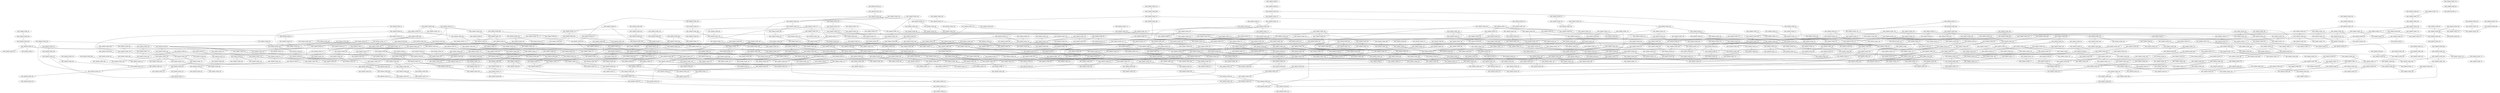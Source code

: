 graph BARABASI_GRAPH_KRUSKAL_DIRECT_LARGE{
GEO_GRAPH_NODE_149 -- GEO_GRAPH_NODE_143 [weight=1];
GEO_GRAPH_NODE_150 -- GEO_GRAPH_NODE_298 [weight=1];
GEO_GRAPH_NODE_232 -- GEO_GRAPH_NODE_556 [weight=1];
GEO_GRAPH_NODE_330 -- GEO_GRAPH_NODE_871 [weight=1];
GEO_GRAPH_NODE_348 -- GEO_GRAPH_NODE_738 [weight=1];
GEO_GRAPH_NODE_364 -- GEO_GRAPH_NODE_43 [weight=1];
GEO_GRAPH_NODE_450 -- GEO_GRAPH_NODE_387 [weight=1];
GEO_GRAPH_NODE_522 -- GEO_GRAPH_NODE_837 [weight=1];
GEO_GRAPH_NODE_580 -- GEO_GRAPH_NODE_222 [weight=1];
GEO_GRAPH_NODE_597 -- GEO_GRAPH_NODE_261 [weight=1];
GEO_GRAPH_NODE_797 -- GEO_GRAPH_NODE_838 [weight=1];
GEO_GRAPH_NODE_838 -- GEO_GRAPH_NODE_110 [weight=1];
GEO_GRAPH_NODE_847 -- GEO_GRAPH_NODE_313 [weight=1];
GEO_GRAPH_NODE_48 -- GEO_GRAPH_NODE_407 [weight=2];
GEO_GRAPH_NODE_130 -- GEO_GRAPH_NODE_493 [weight=2];
GEO_GRAPH_NODE_336 -- GEO_GRAPH_NODE_409 [weight=2];
GEO_GRAPH_NODE_352 -- GEO_GRAPH_NODE_15 [weight=2];
GEO_GRAPH_NODE_412 -- GEO_GRAPH_NODE_505 [weight=2];
GEO_GRAPH_NODE_540 -- GEO_GRAPH_NODE_381 [weight=2];
GEO_GRAPH_NODE_827 -- GEO_GRAPH_NODE_689 [weight=2];
GEO_GRAPH_NODE_838 -- GEO_GRAPH_NODE_68 [weight=2];
GEO_GRAPH_NODE_11 -- GEO_GRAPH_NODE_76 [weight=3];
GEO_GRAPH_NODE_162 -- GEO_GRAPH_NODE_834 [weight=3];
GEO_GRAPH_NODE_269 -- GEO_GRAPH_NODE_122 [weight=3];
GEO_GRAPH_NODE_301 -- GEO_GRAPH_NODE_550 [weight=3];
GEO_GRAPH_NODE_444 -- GEO_GRAPH_NODE_354 [weight=3];
GEO_GRAPH_NODE_845 -- GEO_GRAPH_NODE_181 [weight=3];
GEO_GRAPH_NODE_865 -- GEO_GRAPH_NODE_282 [weight=3];
GEO_GRAPH_NODE_872 -- GEO_GRAPH_NODE_543 [weight=3];
GEO_GRAPH_NODE_10 -- GEO_GRAPH_NODE_26 [weight=4];
GEO_GRAPH_NODE_71 -- GEO_GRAPH_NODE_385 [weight=4];
GEO_GRAPH_NODE_100 -- GEO_GRAPH_NODE_197 [weight=4];
GEO_GRAPH_NODE_113 -- GEO_GRAPH_NODE_833 [weight=4];
GEO_GRAPH_NODE_162 -- GEO_GRAPH_NODE_517 [weight=4];
GEO_GRAPH_NODE_164 -- GEO_GRAPH_NODE_142 [weight=4];
GEO_GRAPH_NODE_306 -- GEO_GRAPH_NODE_808 [weight=4];
GEO_GRAPH_NODE_413 -- GEO_GRAPH_NODE_512 [weight=4];
GEO_GRAPH_NODE_603 -- GEO_GRAPH_NODE_82 [weight=4];
GEO_GRAPH_NODE_649 -- GEO_GRAPH_NODE_610 [weight=4];
GEO_GRAPH_NODE_757 -- GEO_GRAPH_NODE_727 [weight=4];
GEO_GRAPH_NODE_157 -- GEO_GRAPH_NODE_850 [weight=5];
GEO_GRAPH_NODE_419 -- GEO_GRAPH_NODE_710 [weight=5];
GEO_GRAPH_NODE_430 -- GEO_GRAPH_NODE_34 [weight=5];
GEO_GRAPH_NODE_470 -- GEO_GRAPH_NODE_295 [weight=5];
GEO_GRAPH_NODE_612 -- GEO_GRAPH_NODE_418 [weight=5];
GEO_GRAPH_NODE_727 -- GEO_GRAPH_NODE_408 [weight=5];
GEO_GRAPH_NODE_381 -- GEO_GRAPH_NODE_150 [weight=6];
GEO_GRAPH_NODE_421 -- GEO_GRAPH_NODE_530 [weight=6];
GEO_GRAPH_NODE_524 -- GEO_GRAPH_NODE_779 [weight=6];
GEO_GRAPH_NODE_709 -- GEO_GRAPH_NODE_353 [weight=6];
GEO_GRAPH_NODE_767 -- GEO_GRAPH_NODE_786 [weight=6];
GEO_GRAPH_NODE_846 -- GEO_GRAPH_NODE_768 [weight=6];
GEO_GRAPH_NODE_11 -- GEO_GRAPH_NODE_444 [weight=7];
GEO_GRAPH_NODE_163 -- GEO_GRAPH_NODE_399 [weight=7];
GEO_GRAPH_NODE_200 -- GEO_GRAPH_NODE_224 [weight=7];
GEO_GRAPH_NODE_257 -- GEO_GRAPH_NODE_378 [weight=7];
GEO_GRAPH_NODE_315 -- GEO_GRAPH_NODE_83 [weight=7];
GEO_GRAPH_NODE_337 -- GEO_GRAPH_NODE_591 [weight=7];
GEO_GRAPH_NODE_359 -- GEO_GRAPH_NODE_516 [weight=7];
GEO_GRAPH_NODE_502 -- GEO_GRAPH_NODE_627 [weight=7];
GEO_GRAPH_NODE_571 -- GEO_GRAPH_NODE_475 [weight=7];
GEO_GRAPH_NODE_625 -- GEO_GRAPH_NODE_474 [weight=7];
GEO_GRAPH_NODE_691 -- GEO_GRAPH_NODE_175 [weight=7];
GEO_GRAPH_NODE_693 -- GEO_GRAPH_NODE_284 [weight=7];
GEO_GRAPH_NODE_824 -- GEO_GRAPH_NODE_343 [weight=7];
GEO_GRAPH_NODE_369 -- GEO_GRAPH_NODE_58 [weight=8];
GEO_GRAPH_NODE_541 -- GEO_GRAPH_NODE_302 [weight=8];
GEO_GRAPH_NODE_593 -- GEO_GRAPH_NODE_341 [weight=8];
GEO_GRAPH_NODE_426 -- GEO_GRAPH_NODE_780 [weight=9];
GEO_GRAPH_NODE_240 -- GEO_GRAPH_NODE_93 [weight=10];
GEO_GRAPH_NODE_492 -- GEO_GRAPH_NODE_714 [weight=10];
GEO_GRAPH_NODE_90 -- GEO_GRAPH_NODE_148 [weight=11];
GEO_GRAPH_NODE_127 -- GEO_GRAPH_NODE_167 [weight=11];
GEO_GRAPH_NODE_323 -- GEO_GRAPH_NODE_550 [weight=11];
GEO_GRAPH_NODE_464 -- GEO_GRAPH_NODE_236 [weight=11];
GEO_GRAPH_NODE_548 -- GEO_GRAPH_NODE_833 [weight=11];
GEO_GRAPH_NODE_629 -- GEO_GRAPH_NODE_874 [weight=11];
GEO_GRAPH_NODE_647 -- GEO_GRAPH_NODE_506 [weight=11];
GEO_GRAPH_NODE_49 -- GEO_GRAPH_NODE_447 [weight=12];
GEO_GRAPH_NODE_443 -- GEO_GRAPH_NODE_276 [weight=12];
GEO_GRAPH_NODE_691 -- GEO_GRAPH_NODE_256 [weight=12];
GEO_GRAPH_NODE_707 -- GEO_GRAPH_NODE_606 [weight=12];
GEO_GRAPH_NODE_92 -- GEO_GRAPH_NODE_138 [weight=13];
GEO_GRAPH_NODE_166 -- GEO_GRAPH_NODE_451 [weight=13];
GEO_GRAPH_NODE_196 -- GEO_GRAPH_NODE_796 [weight=13];
GEO_GRAPH_NODE_206 -- GEO_GRAPH_NODE_472 [weight=13];
GEO_GRAPH_NODE_217 -- GEO_GRAPH_NODE_378 [weight=13];
GEO_GRAPH_NODE_429 -- GEO_GRAPH_NODE_774 [weight=13];
GEO_GRAPH_NODE_522 -- GEO_GRAPH_NODE_218 [weight=13];
GEO_GRAPH_NODE_575 -- GEO_GRAPH_NODE_627 [weight=13];
GEO_GRAPH_NODE_675 -- GEO_GRAPH_NODE_825 [weight=13];
GEO_GRAPH_NODE_801 -- GEO_GRAPH_NODE_623 [weight=13];
GEO_GRAPH_NODE_178 -- GEO_GRAPH_NODE_678 [weight=14];
GEO_GRAPH_NODE_682 -- GEO_GRAPH_NODE_807 [weight=15];
GEO_GRAPH_NODE_328 -- GEO_GRAPH_NODE_497 [weight=16];
GEO_GRAPH_NODE_31 -- GEO_GRAPH_NODE_134 [weight=18];
GEO_GRAPH_NODE_376 -- GEO_GRAPH_NODE_552 [weight=18];
GEO_GRAPH_NODE_685 -- GEO_GRAPH_NODE_135 [weight=18];
GEO_GRAPH_NODE_8 -- GEO_GRAPH_NODE_212 [weight=1];
GEO_GRAPH_NODE_19 -- GEO_GRAPH_NODE_844 [weight=1];
GEO_GRAPH_NODE_22 -- GEO_GRAPH_NODE_438 [weight=1];
GEO_GRAPH_NODE_23 -- GEO_GRAPH_NODE_49 [weight=1];
GEO_GRAPH_NODE_25 -- GEO_GRAPH_NODE_446 [weight=1];
GEO_GRAPH_NODE_31 -- GEO_GRAPH_NODE_318 [weight=1];
GEO_GRAPH_NODE_31 -- GEO_GRAPH_NODE_671 [weight=1];
GEO_GRAPH_NODE_36 -- GEO_GRAPH_NODE_742 [weight=1];
GEO_GRAPH_NODE_40 -- GEO_GRAPH_NODE_431 [weight=1];
GEO_GRAPH_NODE_41 -- GEO_GRAPH_NODE_564 [weight=1];
GEO_GRAPH_NODE_48 -- GEO_GRAPH_NODE_102 [weight=1];
GEO_GRAPH_NODE_50 -- GEO_GRAPH_NODE_520 [weight=1];
GEO_GRAPH_NODE_53 -- GEO_GRAPH_NODE_356 [weight=1];
GEO_GRAPH_NODE_53 -- GEO_GRAPH_NODE_716 [weight=1];
GEO_GRAPH_NODE_65 -- GEO_GRAPH_NODE_552 [weight=1];
GEO_GRAPH_NODE_71 -- GEO_GRAPH_NODE_799 [weight=1];
GEO_GRAPH_NODE_82 -- GEO_GRAPH_NODE_567 [weight=1];
GEO_GRAPH_NODE_90 -- GEO_GRAPH_NODE_709 [weight=1];
GEO_GRAPH_NODE_92 -- GEO_GRAPH_NODE_185 [weight=1];
GEO_GRAPH_NODE_93 -- GEO_GRAPH_NODE_514 [weight=1];
GEO_GRAPH_NODE_94 -- GEO_GRAPH_NODE_249 [weight=1];
GEO_GRAPH_NODE_96 -- GEO_GRAPH_NODE_382 [weight=1];
GEO_GRAPH_NODE_97 -- GEO_GRAPH_NODE_50 [weight=1];
GEO_GRAPH_NODE_103 -- GEO_GRAPH_NODE_8 [weight=1];
GEO_GRAPH_NODE_103 -- GEO_GRAPH_NODE_267 [weight=1];
GEO_GRAPH_NODE_103 -- GEO_GRAPH_NODE_798 [weight=1];
GEO_GRAPH_NODE_104 -- GEO_GRAPH_NODE_659 [weight=1];
GEO_GRAPH_NODE_105 -- GEO_GRAPH_NODE_605 [weight=1];
GEO_GRAPH_NODE_108 -- GEO_GRAPH_NODE_241 [weight=1];
GEO_GRAPH_NODE_111 -- GEO_GRAPH_NODE_124 [weight=1];
GEO_GRAPH_NODE_112 -- GEO_GRAPH_NODE_421 [weight=1];
GEO_GRAPH_NODE_113 -- GEO_GRAPH_NODE_302 [weight=1];
GEO_GRAPH_NODE_118 -- GEO_GRAPH_NODE_295 [weight=1];
GEO_GRAPH_NODE_120 -- GEO_GRAPH_NODE_162 [weight=1];
GEO_GRAPH_NODE_121 -- GEO_GRAPH_NODE_151 [weight=1];
GEO_GRAPH_NODE_124 -- GEO_GRAPH_NODE_419 [weight=1];
GEO_GRAPH_NODE_125 -- GEO_GRAPH_NODE_514 [weight=1];
GEO_GRAPH_NODE_150 -- GEO_GRAPH_NODE_205 [weight=1];
GEO_GRAPH_NODE_151 -- GEO_GRAPH_NODE_839 [weight=1];
GEO_GRAPH_NODE_166 -- GEO_GRAPH_NODE_656 [weight=1];
GEO_GRAPH_NODE_170 -- GEO_GRAPH_NODE_57 [weight=1];
GEO_GRAPH_NODE_174 -- GEO_GRAPH_NODE_533 [weight=1];
GEO_GRAPH_NODE_175 -- GEO_GRAPH_NODE_22 [weight=1];
GEO_GRAPH_NODE_175 -- GEO_GRAPH_NODE_109 [weight=1];
GEO_GRAPH_NODE_177 -- GEO_GRAPH_NODE_74 [weight=1];
GEO_GRAPH_NODE_178 -- GEO_GRAPH_NODE_379 [weight=1];
GEO_GRAPH_NODE_181 -- GEO_GRAPH_NODE_5 [weight=1];
GEO_GRAPH_NODE_183 -- GEO_GRAPH_NODE_32 [weight=1];
GEO_GRAPH_NODE_183 -- GEO_GRAPH_NODE_607 [weight=1];
GEO_GRAPH_NODE_188 -- GEO_GRAPH_NODE_767 [weight=1];
GEO_GRAPH_NODE_190 -- GEO_GRAPH_NODE_326 [weight=1];
GEO_GRAPH_NODE_191 -- GEO_GRAPH_NODE_648 [weight=1];
GEO_GRAPH_NODE_192 -- GEO_GRAPH_NODE_311 [weight=1];
GEO_GRAPH_NODE_197 -- GEO_GRAPH_NODE_372 [weight=1];
GEO_GRAPH_NODE_197 -- GEO_GRAPH_NODE_683 [weight=1];
GEO_GRAPH_NODE_198 -- GEO_GRAPH_NODE_483 [weight=1];
GEO_GRAPH_NODE_210 -- GEO_GRAPH_NODE_250 [weight=1];
GEO_GRAPH_NODE_211 -- GEO_GRAPH_NODE_495 [weight=1];
GEO_GRAPH_NODE_215 -- GEO_GRAPH_NODE_251 [weight=1];
GEO_GRAPH_NODE_224 -- GEO_GRAPH_NODE_210 [weight=1];
GEO_GRAPH_NODE_229 -- GEO_GRAPH_NODE_441 [weight=1];
GEO_GRAPH_NODE_231 -- GEO_GRAPH_NODE_452 [weight=1];
GEO_GRAPH_NODE_232 -- GEO_GRAPH_NODE_68 [weight=1];
GEO_GRAPH_NODE_235 -- GEO_GRAPH_NODE_841 [weight=1];
GEO_GRAPH_NODE_243 -- GEO_GRAPH_NODE_19 [weight=1];
GEO_GRAPH_NODE_247 -- GEO_GRAPH_NODE_642 [weight=1];
GEO_GRAPH_NODE_259 -- GEO_GRAPH_NODE_440 [weight=1];
GEO_GRAPH_NODE_260 -- GEO_GRAPH_NODE_583 [weight=1];
GEO_GRAPH_NODE_262 -- GEO_GRAPH_NODE_123 [weight=1];
GEO_GRAPH_NODE_262 -- GEO_GRAPH_NODE_478 [weight=1];
GEO_GRAPH_NODE_263 -- GEO_GRAPH_NODE_16 [weight=1];
GEO_GRAPH_NODE_264 -- GEO_GRAPH_NODE_136 [weight=1];
GEO_GRAPH_NODE_265 -- GEO_GRAPH_NODE_161 [weight=1];
GEO_GRAPH_NODE_266 -- GEO_GRAPH_NODE_146 [weight=1];
GEO_GRAPH_NODE_266 -- GEO_GRAPH_NODE_286 [weight=1];
GEO_GRAPH_NODE_267 -- GEO_GRAPH_NODE_147 [weight=1];
GEO_GRAPH_NODE_270 -- GEO_GRAPH_NODE_672 [weight=1];
GEO_GRAPH_NODE_271 -- GEO_GRAPH_NODE_148 [weight=1];
GEO_GRAPH_NODE_275 -- GEO_GRAPH_NODE_103 [weight=1];
GEO_GRAPH_NODE_275 -- GEO_GRAPH_NODE_388 [weight=1];
GEO_GRAPH_NODE_279 -- GEO_GRAPH_NODE_425 [weight=1];
GEO_GRAPH_NODE_279 -- GEO_GRAPH_NODE_761 [weight=1];
GEO_GRAPH_NODE_280 -- GEO_GRAPH_NODE_196 [weight=1];
GEO_GRAPH_NODE_293 -- GEO_GRAPH_NODE_184 [weight=1];
GEO_GRAPH_NODE_306 -- GEO_GRAPH_NODE_647 [weight=1];
GEO_GRAPH_NODE_310 -- GEO_GRAPH_NODE_300 [weight=1];
GEO_GRAPH_NODE_312 -- GEO_GRAPH_NODE_291 [weight=1];
GEO_GRAPH_NODE_313 -- GEO_GRAPH_NODE_445 [weight=1];
GEO_GRAPH_NODE_320 -- GEO_GRAPH_NODE_441 [weight=1];
GEO_GRAPH_NODE_322 -- GEO_GRAPH_NODE_217 [weight=1];
GEO_GRAPH_NODE_327 -- GEO_GRAPH_NODE_307 [weight=1];
GEO_GRAPH_NODE_335 -- GEO_GRAPH_NODE_362 [weight=1];
GEO_GRAPH_NODE_342 -- GEO_GRAPH_NODE_99 [weight=1];
GEO_GRAPH_NODE_342 -- GEO_GRAPH_NODE_501 [weight=1];
GEO_GRAPH_NODE_342 -- GEO_GRAPH_NODE_850 [weight=1];
GEO_GRAPH_NODE_343 -- GEO_GRAPH_NODE_775 [weight=1];
GEO_GRAPH_NODE_347 -- GEO_GRAPH_NODE_167 [weight=1];
GEO_GRAPH_NODE_350 -- GEO_GRAPH_NODE_583 [weight=1];
GEO_GRAPH_NODE_353 -- GEO_GRAPH_NODE_731 [weight=1];
GEO_GRAPH_NODE_354 -- GEO_GRAPH_NODE_543 [weight=1];
GEO_GRAPH_NODE_356 -- GEO_GRAPH_NODE_183 [weight=1];
GEO_GRAPH_NODE_356 -- GEO_GRAPH_NODE_631 [weight=1];
GEO_GRAPH_NODE_357 -- GEO_GRAPH_NODE_64 [weight=1];
GEO_GRAPH_NODE_357 -- GEO_GRAPH_NODE_179 [weight=1];
GEO_GRAPH_NODE_368 -- GEO_GRAPH_NODE_631 [weight=1];
GEO_GRAPH_NODE_369 -- GEO_GRAPH_NODE_42 [weight=1];
GEO_GRAPH_NODE_369 -- GEO_GRAPH_NODE_268 [weight=1];
GEO_GRAPH_NODE_370 -- GEO_GRAPH_NODE_82 [weight=1];
GEO_GRAPH_NODE_375 -- GEO_GRAPH_NODE_58 [weight=1];
GEO_GRAPH_NODE_375 -- GEO_GRAPH_NODE_713 [weight=1];
GEO_GRAPH_NODE_376 -- GEO_GRAPH_NODE_603 [weight=1];
GEO_GRAPH_NODE_384 -- GEO_GRAPH_NODE_456 [weight=1];
GEO_GRAPH_NODE_389 -- GEO_GRAPH_NODE_618 [weight=1];
GEO_GRAPH_NODE_400 -- GEO_GRAPH_NODE_610 [weight=1];
GEO_GRAPH_NODE_401 -- GEO_GRAPH_NODE_92 [weight=1];
GEO_GRAPH_NODE_402 -- GEO_GRAPH_NODE_422 [weight=1];
GEO_GRAPH_NODE_407 -- GEO_GRAPH_NODE_379 [weight=1];
GEO_GRAPH_NODE_407 -- GEO_GRAPH_NODE_673 [weight=1];
GEO_GRAPH_NODE_412 -- GEO_GRAPH_NODE_822 [weight=1];
GEO_GRAPH_NODE_414 -- GEO_GRAPH_NODE_515 [weight=1];
GEO_GRAPH_NODE_425 -- GEO_GRAPH_NODE_286 [weight=1];
GEO_GRAPH_NODE_427 -- GEO_GRAPH_NODE_672 [weight=1];
GEO_GRAPH_NODE_430 -- GEO_GRAPH_NODE_525 [weight=1];
GEO_GRAPH_NODE_432 -- GEO_GRAPH_NODE_301 [weight=1];
GEO_GRAPH_NODE_433 -- GEO_GRAPH_NODE_492 [weight=1];
GEO_GRAPH_NODE_439 -- GEO_GRAPH_NODE_54 [weight=1];
GEO_GRAPH_NODE_442 -- GEO_GRAPH_NODE_730 [weight=1];
GEO_GRAPH_NODE_443 -- GEO_GRAPH_NODE_675 [weight=1];
GEO_GRAPH_NODE_444 -- GEO_GRAPH_NODE_388 [weight=1];
GEO_GRAPH_NODE_446 -- GEO_GRAPH_NODE_398 [weight=1];
GEO_GRAPH_NODE_447 -- GEO_GRAPH_NODE_96 [weight=1];
GEO_GRAPH_NODE_451 -- GEO_GRAPH_NODE_853 [weight=1];
GEO_GRAPH_NODE_453 -- GEO_GRAPH_NODE_438 [weight=1];
GEO_GRAPH_NODE_454 -- GEO_GRAPH_NODE_488 [weight=1];
GEO_GRAPH_NODE_456 -- GEO_GRAPH_NODE_302 [weight=1];
GEO_GRAPH_NODE_460 -- GEO_GRAPH_NODE_612 [weight=1];
GEO_GRAPH_NODE_461 -- GEO_GRAPH_NODE_274 [weight=1];
GEO_GRAPH_NODE_465 -- GEO_GRAPH_NODE_172 [weight=1];
GEO_GRAPH_NODE_474 -- GEO_GRAPH_NODE_128 [weight=1];
GEO_GRAPH_NODE_478 -- GEO_GRAPH_NODE_202 [weight=1];
GEO_GRAPH_NODE_487 -- GEO_GRAPH_NODE_495 [weight=1];
GEO_GRAPH_NODE_489 -- GEO_GRAPH_NODE_799 [weight=1];
GEO_GRAPH_NODE_492 -- GEO_GRAPH_NODE_386 [weight=1];
GEO_GRAPH_NODE_492 -- GEO_GRAPH_NODE_696 [weight=1];
GEO_GRAPH_NODE_495 -- GEO_GRAPH_NODE_125 [weight=1];
GEO_GRAPH_NODE_501 -- GEO_GRAPH_NODE_391 [weight=1];
GEO_GRAPH_NODE_510 -- GEO_GRAPH_NODE_322 [weight=1];
GEO_GRAPH_NODE_513 -- GEO_GRAPH_NODE_487 [weight=1];
GEO_GRAPH_NODE_517 -- GEO_GRAPH_NODE_5 [weight=1];
GEO_GRAPH_NODE_525 -- GEO_GRAPH_NODE_352 [weight=1];
GEO_GRAPH_NODE_528 -- GEO_GRAPH_NODE_142 [weight=1];
GEO_GRAPH_NODE_538 -- GEO_GRAPH_NODE_407 [weight=1];
GEO_GRAPH_NODE_538 -- GEO_GRAPH_NODE_755 [weight=1];
GEO_GRAPH_NODE_542 -- GEO_GRAPH_NODE_225 [weight=1];
GEO_GRAPH_NODE_549 -- GEO_GRAPH_NODE_458 [weight=1];
GEO_GRAPH_NODE_558 -- GEO_GRAPH_NODE_301 [weight=1];
GEO_GRAPH_NODE_562 -- GEO_GRAPH_NODE_330 [weight=1];
GEO_GRAPH_NODE_565 -- GEO_GRAPH_NODE_532 [weight=1];
GEO_GRAPH_NODE_566 -- GEO_GRAPH_NODE_608 [weight=1];
GEO_GRAPH_NODE_568 -- GEO_GRAPH_NODE_814 [weight=1];
GEO_GRAPH_NODE_572 -- GEO_GRAPH_NODE_156 [weight=1];
GEO_GRAPH_NODE_577 -- GEO_GRAPH_NODE_462 [weight=1];
GEO_GRAPH_NODE_580 -- GEO_GRAPH_NODE_727 [weight=1];
GEO_GRAPH_NODE_581 -- GEO_GRAPH_NODE_255 [weight=1];
GEO_GRAPH_NODE_586 -- GEO_GRAPH_NODE_751 [weight=1];
GEO_GRAPH_NODE_589 -- GEO_GRAPH_NODE_181 [weight=1];
GEO_GRAPH_NODE_589 -- GEO_GRAPH_NODE_271 [weight=1];
GEO_GRAPH_NODE_589 -- GEO_GRAPH_NODE_505 [weight=1];
GEO_GRAPH_NODE_592 -- GEO_GRAPH_NODE_128 [weight=1];
GEO_GRAPH_NODE_601 -- GEO_GRAPH_NODE_158 [weight=1];
GEO_GRAPH_NODE_601 -- GEO_GRAPH_NODE_401 [weight=1];
GEO_GRAPH_NODE_601 -- GEO_GRAPH_NODE_613 [weight=1];
GEO_GRAPH_NODE_601 -- GEO_GRAPH_NODE_865 [weight=1];
GEO_GRAPH_NODE_603 -- GEO_GRAPH_NODE_178 [weight=1];
GEO_GRAPH_NODE_610 -- GEO_GRAPH_NODE_362 [weight=1];
GEO_GRAPH_NODE_618 -- GEO_GRAPH_NODE_521 [weight=1];
GEO_GRAPH_NODE_622 -- GEO_GRAPH_NODE_813 [weight=1];
GEO_GRAPH_NODE_623 -- GEO_GRAPH_NODE_178 [weight=1];
GEO_GRAPH_NODE_623 -- GEO_GRAPH_NODE_652 [weight=1];
GEO_GRAPH_NODE_624 -- GEO_GRAPH_NODE_594 [weight=1];
GEO_GRAPH_NODE_626 -- GEO_GRAPH_NODE_133 [weight=1];
GEO_GRAPH_NODE_627 -- GEO_GRAPH_NODE_637 [weight=1];
GEO_GRAPH_NODE_628 -- GEO_GRAPH_NODE_140 [weight=1];
GEO_GRAPH_NODE_630 -- GEO_GRAPH_NODE_179 [weight=1];
GEO_GRAPH_NODE_632 -- GEO_GRAPH_NODE_651 [weight=1];
GEO_GRAPH_NODE_644 -- GEO_GRAPH_NODE_92 [weight=1];
GEO_GRAPH_NODE_646 -- GEO_GRAPH_NODE_424 [weight=1];
GEO_GRAPH_NODE_648 -- GEO_GRAPH_NODE_638 [weight=1];
GEO_GRAPH_NODE_650 -- GEO_GRAPH_NODE_822 [weight=1];
GEO_GRAPH_NODE_654 -- GEO_GRAPH_NODE_365 [weight=1];
GEO_GRAPH_NODE_658 -- GEO_GRAPH_NODE_136 [weight=1];
GEO_GRAPH_NODE_659 -- GEO_GRAPH_NODE_641 [weight=1];
GEO_GRAPH_NODE_661 -- GEO_GRAPH_NODE_682 [weight=1];
GEO_GRAPH_NODE_669 -- GEO_GRAPH_NODE_857 [weight=1];
GEO_GRAPH_NODE_678 -- GEO_GRAPH_NODE_582 [weight=1];
GEO_GRAPH_NODE_678 -- GEO_GRAPH_NODE_669 [weight=1];
GEO_GRAPH_NODE_681 -- GEO_GRAPH_NODE_769 [weight=1];
GEO_GRAPH_NODE_683 -- GEO_GRAPH_NODE_193 [weight=1];
GEO_GRAPH_NODE_689 -- GEO_GRAPH_NODE_636 [weight=1];
GEO_GRAPH_NODE_690 -- GEO_GRAPH_NODE_342 [weight=1];
GEO_GRAPH_NODE_699 -- GEO_GRAPH_NODE_792 [weight=1];
GEO_GRAPH_NODE_700 -- GEO_GRAPH_NODE_126 [weight=1];
GEO_GRAPH_NODE_700 -- GEO_GRAPH_NODE_621 [weight=1];
GEO_GRAPH_NODE_705 -- GEO_GRAPH_NODE_836 [weight=1];
GEO_GRAPH_NODE_713 -- GEO_GRAPH_NODE_475 [weight=1];
GEO_GRAPH_NODE_718 -- GEO_GRAPH_NODE_504 [weight=1];
GEO_GRAPH_NODE_718 -- GEO_GRAPH_NODE_604 [weight=1];
GEO_GRAPH_NODE_718 -- GEO_GRAPH_NODE_680 [weight=1];
GEO_GRAPH_NODE_724 -- GEO_GRAPH_NODE_132 [weight=1];
GEO_GRAPH_NODE_725 -- GEO_GRAPH_NODE_410 [weight=1];
GEO_GRAPH_NODE_726 -- GEO_GRAPH_NODE_569 [weight=1];
GEO_GRAPH_NODE_731 -- GEO_GRAPH_NODE_334 [weight=1];
GEO_GRAPH_NODE_734 -- GEO_GRAPH_NODE_205 [weight=1];
GEO_GRAPH_NODE_737 -- GEO_GRAPH_NODE_25 [weight=1];
GEO_GRAPH_NODE_737 -- GEO_GRAPH_NODE_717 [weight=1];
GEO_GRAPH_NODE_741 -- GEO_GRAPH_NODE_272 [weight=1];
GEO_GRAPH_NODE_741 -- GEO_GRAPH_NODE_668 [weight=1];
GEO_GRAPH_NODE_742 -- GEO_GRAPH_NODE_375 [weight=1];
GEO_GRAPH_NODE_751 -- GEO_GRAPH_NODE_24 [weight=1];
GEO_GRAPH_NODE_753 -- GEO_GRAPH_NODE_534 [weight=1];
GEO_GRAPH_NODE_757 -- GEO_GRAPH_NODE_368 [weight=1];
GEO_GRAPH_NODE_758 -- GEO_GRAPH_NODE_224 [weight=1];
GEO_GRAPH_NODE_762 -- GEO_GRAPH_NODE_742 [weight=1];
GEO_GRAPH_NODE_762 -- GEO_GRAPH_NODE_796 [weight=1];
GEO_GRAPH_NODE_763 -- GEO_GRAPH_NODE_385 [weight=1];
GEO_GRAPH_NODE_769 -- GEO_GRAPH_NODE_26 [weight=1];
GEO_GRAPH_NODE_770 -- GEO_GRAPH_NODE_294 [weight=1];
GEO_GRAPH_NODE_774 -- GEO_GRAPH_NODE_153 [weight=1];
GEO_GRAPH_NODE_777 -- GEO_GRAPH_NODE_225 [weight=1];
GEO_GRAPH_NODE_778 -- GEO_GRAPH_NODE_107 [weight=1];
GEO_GRAPH_NODE_780 -- GEO_GRAPH_NODE_542 [weight=1];
GEO_GRAPH_NODE_781 -- GEO_GRAPH_NODE_180 [weight=1];
GEO_GRAPH_NODE_788 -- GEO_GRAPH_NODE_683 [weight=1];
GEO_GRAPH_NODE_791 -- GEO_GRAPH_NODE_426 [weight=1];
GEO_GRAPH_NODE_794 -- GEO_GRAPH_NODE_429 [weight=1];
GEO_GRAPH_NODE_795 -- GEO_GRAPH_NODE_710 [weight=1];
GEO_GRAPH_NODE_800 -- GEO_GRAPH_NODE_5 [weight=1];
GEO_GRAPH_NODE_804 -- GEO_GRAPH_NODE_427 [weight=1];
GEO_GRAPH_NODE_808 -- GEO_GRAPH_NODE_273 [weight=1];
GEO_GRAPH_NODE_808 -- GEO_GRAPH_NODE_665 [weight=1];
GEO_GRAPH_NODE_811 -- GEO_GRAPH_NODE_804 [weight=1];
GEO_GRAPH_NODE_814 -- GEO_GRAPH_NODE_746 [weight=1];
GEO_GRAPH_NODE_820 -- GEO_GRAPH_NODE_578 [weight=1];
GEO_GRAPH_NODE_820 -- GEO_GRAPH_NODE_687 [weight=1];
GEO_GRAPH_NODE_821 -- GEO_GRAPH_NODE_246 [weight=1];
GEO_GRAPH_NODE_821 -- GEO_GRAPH_NODE_483 [weight=1];
GEO_GRAPH_NODE_824 -- GEO_GRAPH_NODE_771 [weight=1];
GEO_GRAPH_NODE_825 -- GEO_GRAPH_NODE_231 [weight=1];
GEO_GRAPH_NODE_825 -- GEO_GRAPH_NODE_571 [weight=1];
GEO_GRAPH_NODE_831 -- GEO_GRAPH_NODE_620 [weight=1];
GEO_GRAPH_NODE_835 -- GEO_GRAPH_NODE_372 [weight=1];
GEO_GRAPH_NODE_840 -- GEO_GRAPH_NODE_446 [weight=1];
GEO_GRAPH_NODE_841 -- GEO_GRAPH_NODE_779 [weight=1];
GEO_GRAPH_NODE_842 -- GEO_GRAPH_NODE_396 [weight=1];
GEO_GRAPH_NODE_843 -- GEO_GRAPH_NODE_730 [weight=1];
GEO_GRAPH_NODE_846 -- GEO_GRAPH_NODE_81 [weight=1];
GEO_GRAPH_NODE_848 -- GEO_GRAPH_NODE_676 [weight=1];
GEO_GRAPH_NODE_849 -- GEO_GRAPH_NODE_678 [weight=1];
GEO_GRAPH_NODE_854 -- GEO_GRAPH_NODE_373 [weight=1];
GEO_GRAPH_NODE_854 -- GEO_GRAPH_NODE_561 [weight=1];
GEO_GRAPH_NODE_857 -- GEO_GRAPH_NODE_673 [weight=1];
GEO_GRAPH_NODE_858 -- GEO_GRAPH_NODE_353 [weight=1];
GEO_GRAPH_NODE_861 -- GEO_GRAPH_NODE_385 [weight=1];
GEO_GRAPH_NODE_867 -- GEO_GRAPH_NODE_472 [weight=1];
GEO_GRAPH_NODE_869 -- GEO_GRAPH_NODE_260 [weight=1];
GEO_GRAPH_NODE_871 -- GEO_GRAPH_NODE_214 [weight=1];
GEO_GRAPH_NODE_872 -- GEO_GRAPH_NODE_195 [weight=1];
GEO_GRAPH_NODE_1 -- GEO_GRAPH_NODE_489 [weight=2];
GEO_GRAPH_NODE_6 -- GEO_GRAPH_NODE_62 [weight=2];
GEO_GRAPH_NODE_9 -- GEO_GRAPH_NODE_566 [weight=2];
GEO_GRAPH_NODE_11 -- GEO_GRAPH_NODE_26 [weight=2];
GEO_GRAPH_NODE_13 -- GEO_GRAPH_NODE_40 [weight=2];
GEO_GRAPH_NODE_13 -- GEO_GRAPH_NODE_331 [weight=2];
GEO_GRAPH_NODE_14 -- GEO_GRAPH_NODE_834 [weight=2];
GEO_GRAPH_NODE_20 -- GEO_GRAPH_NODE_464 [weight=2];
GEO_GRAPH_NODE_30 -- GEO_GRAPH_NODE_855 [weight=2];
GEO_GRAPH_NODE_31 -- GEO_GRAPH_NODE_455 [weight=2];
GEO_GRAPH_NODE_35 -- GEO_GRAPH_NODE_802 [weight=2];
GEO_GRAPH_NODE_36 -- GEO_GRAPH_NODE_404 [weight=2];
GEO_GRAPH_NODE_37 -- GEO_GRAPH_NODE_589 [weight=2];
GEO_GRAPH_NODE_39 -- GEO_GRAPH_NODE_215 [weight=2];
GEO_GRAPH_NODE_43 -- GEO_GRAPH_NODE_283 [weight=2];
GEO_GRAPH_NODE_46 -- GEO_GRAPH_NODE_389 [weight=2];
GEO_GRAPH_NODE_50 -- GEO_GRAPH_NODE_851 [weight=2];
GEO_GRAPH_NODE_54 -- GEO_GRAPH_NODE_599 [weight=2];
GEO_GRAPH_NODE_59 -- GEO_GRAPH_NODE_700 [weight=2];
GEO_GRAPH_NODE_60 -- GEO_GRAPH_NODE_252 [weight=2];
GEO_GRAPH_NODE_68 -- GEO_GRAPH_NODE_713 [weight=2];
GEO_GRAPH_NODE_70 -- GEO_GRAPH_NODE_455 [weight=2];
GEO_GRAPH_NODE_70 -- GEO_GRAPH_NODE_615 [weight=2];
GEO_GRAPH_NODE_72 -- GEO_GRAPH_NODE_454 [weight=2];
GEO_GRAPH_NODE_73 -- GEO_GRAPH_NODE_182 [weight=2];
GEO_GRAPH_NODE_73 -- GEO_GRAPH_NODE_592 [weight=2];
GEO_GRAPH_NODE_80 -- GEO_GRAPH_NODE_263 [weight=2];
GEO_GRAPH_NODE_80 -- GEO_GRAPH_NODE_400 [weight=2];
GEO_GRAPH_NODE_86 -- GEO_GRAPH_NODE_294 [weight=2];
GEO_GRAPH_NODE_88 -- GEO_GRAPH_NODE_794 [weight=2];
GEO_GRAPH_NODE_92 -- GEO_GRAPH_NODE_524 [weight=2];
GEO_GRAPH_NODE_94 -- GEO_GRAPH_NODE_337 [weight=2];
GEO_GRAPH_NODE_97 -- GEO_GRAPH_NODE_678 [weight=2];
GEO_GRAPH_NODE_108 -- GEO_GRAPH_NODE_417 [weight=2];
GEO_GRAPH_NODE_109 -- GEO_GRAPH_NODE_328 [weight=2];
GEO_GRAPH_NODE_111 -- GEO_GRAPH_NODE_306 [weight=2];
GEO_GRAPH_NODE_112 -- GEO_GRAPH_NODE_345 [weight=2];
GEO_GRAPH_NODE_120 -- GEO_GRAPH_NODE_785 [weight=2];
GEO_GRAPH_NODE_122 -- GEO_GRAPH_NODE_703 [weight=2];
GEO_GRAPH_NODE_123 -- GEO_GRAPH_NODE_165 [weight=2];
GEO_GRAPH_NODE_131 -- GEO_GRAPH_NODE_219 [weight=2];
GEO_GRAPH_NODE_131 -- GEO_GRAPH_NODE_276 [weight=2];
GEO_GRAPH_NODE_132 -- GEO_GRAPH_NODE_397 [weight=2];
GEO_GRAPH_NODE_137 -- GEO_GRAPH_NODE_115 [weight=2];
GEO_GRAPH_NODE_150 -- GEO_GRAPH_NODE_615 [weight=2];
GEO_GRAPH_NODE_155 -- GEO_GRAPH_NODE_456 [weight=2];
GEO_GRAPH_NODE_166 -- GEO_GRAPH_NODE_580 [weight=2];
GEO_GRAPH_NODE_167 -- GEO_GRAPH_NODE_10 [weight=2];
GEO_GRAPH_NODE_167 -- GEO_GRAPH_NODE_514 [weight=2];
GEO_GRAPH_NODE_169 -- GEO_GRAPH_NODE_221 [weight=2];
GEO_GRAPH_NODE_171 -- GEO_GRAPH_NODE_633 [weight=2];
GEO_GRAPH_NODE_171 -- GEO_GRAPH_NODE_809 [weight=2];
GEO_GRAPH_NODE_174 -- GEO_GRAPH_NODE_25 [weight=2];
GEO_GRAPH_NODE_175 -- GEO_GRAPH_NODE_412 [weight=2];
GEO_GRAPH_NODE_176 -- GEO_GRAPH_NODE_727 [weight=2];
GEO_GRAPH_NODE_178 -- GEO_GRAPH_NODE_345 [weight=2];
GEO_GRAPH_NODE_180 -- GEO_GRAPH_NODE_764 [weight=2];
GEO_GRAPH_NODE_188 -- GEO_GRAPH_NODE_292 [weight=2];
GEO_GRAPH_NODE_189 -- GEO_GRAPH_NODE_462 [weight=2];
GEO_GRAPH_NODE_191 -- GEO_GRAPH_NODE_398 [weight=2];
GEO_GRAPH_NODE_195 -- GEO_GRAPH_NODE_847 [weight=2];
GEO_GRAPH_NODE_197 -- GEO_GRAPH_NODE_787 [weight=2];
GEO_GRAPH_NODE_201 -- GEO_GRAPH_NODE_386 [weight=2];
GEO_GRAPH_NODE_203 -- GEO_GRAPH_NODE_392 [weight=2];
GEO_GRAPH_NODE_204 -- GEO_GRAPH_NODE_447 [weight=2];
GEO_GRAPH_NODE_208 -- GEO_GRAPH_NODE_63 [weight=2];
GEO_GRAPH_NODE_209 -- GEO_GRAPH_NODE_500 [weight=2];
GEO_GRAPH_NODE_212 -- GEO_GRAPH_NODE_499 [weight=2];
GEO_GRAPH_NODE_212 -- GEO_GRAPH_NODE_547 [weight=2];
GEO_GRAPH_NODE_218 -- GEO_GRAPH_NODE_277 [weight=2];
GEO_GRAPH_NODE_220 -- GEO_GRAPH_NODE_667 [weight=2];
GEO_GRAPH_NODE_226 -- GEO_GRAPH_NODE_206 [weight=2];
GEO_GRAPH_NODE_228 -- GEO_GRAPH_NODE_330 [weight=2];
GEO_GRAPH_NODE_233 -- GEO_GRAPH_NODE_485 [weight=2];
GEO_GRAPH_NODE_234 -- GEO_GRAPH_NODE_359 [weight=2];
GEO_GRAPH_NODE_238 -- GEO_GRAPH_NODE_424 [weight=2];
GEO_GRAPH_NODE_246 -- GEO_GRAPH_NODE_300 [weight=2];
GEO_GRAPH_NODE_246 -- GEO_GRAPH_NODE_371 [weight=2];
GEO_GRAPH_NODE_248 -- GEO_GRAPH_NODE_742 [weight=2];
GEO_GRAPH_NODE_259 -- GEO_GRAPH_NODE_361 [weight=2];
GEO_GRAPH_NODE_259 -- GEO_GRAPH_NODE_395 [weight=2];
GEO_GRAPH_NODE_261 -- GEO_GRAPH_NODE_762 [weight=2];
GEO_GRAPH_NODE_262 -- GEO_GRAPH_NODE_381 [weight=2];
GEO_GRAPH_NODE_264 -- GEO_GRAPH_NODE_578 [weight=2];
GEO_GRAPH_NODE_272 -- GEO_GRAPH_NODE_432 [weight=2];
GEO_GRAPH_NODE_273 -- GEO_GRAPH_NODE_574 [weight=2];
GEO_GRAPH_NODE_278 -- GEO_GRAPH_NODE_32 [weight=2];
GEO_GRAPH_NODE_284 -- GEO_GRAPH_NODE_568 [weight=2];
GEO_GRAPH_NODE_287 -- GEO_GRAPH_NODE_42 [weight=2];
GEO_GRAPH_NODE_289 -- GEO_GRAPH_NODE_483 [weight=2];
GEO_GRAPH_NODE_295 -- GEO_GRAPH_NODE_457 [weight=2];
GEO_GRAPH_NODE_297 -- GEO_GRAPH_NODE_868 [weight=2];
GEO_GRAPH_NODE_302 -- GEO_GRAPH_NODE_853 [weight=2];
GEO_GRAPH_NODE_308 -- GEO_GRAPH_NODE_709 [weight=2];
GEO_GRAPH_NODE_309 -- GEO_GRAPH_NODE_854 [weight=2];
GEO_GRAPH_NODE_314 -- GEO_GRAPH_NODE_311 [weight=2];
GEO_GRAPH_NODE_321 -- GEO_GRAPH_NODE_560 [weight=2];
GEO_GRAPH_NODE_329 -- GEO_GRAPH_NODE_518 [weight=2];
GEO_GRAPH_NODE_331 -- GEO_GRAPH_NODE_333 [weight=2];
GEO_GRAPH_NODE_331 -- GEO_GRAPH_NODE_449 [weight=2];
GEO_GRAPH_NODE_334 -- GEO_GRAPH_NODE_143 [weight=2];
GEO_GRAPH_NODE_334 -- GEO_GRAPH_NODE_415 [weight=2];
GEO_GRAPH_NODE_337 -- GEO_GRAPH_NODE_414 [weight=2];
GEO_GRAPH_NODE_340 -- GEO_GRAPH_NODE_346 [weight=2];
GEO_GRAPH_NODE_340 -- GEO_GRAPH_NODE_613 [weight=2];
GEO_GRAPH_NODE_348 -- GEO_GRAPH_NODE_863 [weight=2];
GEO_GRAPH_NODE_349 -- GEO_GRAPH_NODE_654 [weight=2];
GEO_GRAPH_NODE_351 -- GEO_GRAPH_NODE_454 [weight=2];
GEO_GRAPH_NODE_355 -- GEO_GRAPH_NODE_296 [weight=2];
GEO_GRAPH_NODE_366 -- GEO_GRAPH_NODE_409 [weight=2];
GEO_GRAPH_NODE_368 -- GEO_GRAPH_NODE_297 [weight=2];
GEO_GRAPH_NODE_369 -- GEO_GRAPH_NODE_392 [weight=2];
GEO_GRAPH_NODE_373 -- GEO_GRAPH_NODE_407 [weight=2];
GEO_GRAPH_NODE_378 -- GEO_GRAPH_NODE_313 [weight=2];
GEO_GRAPH_NODE_380 -- GEO_GRAPH_NODE_241 [weight=2];
GEO_GRAPH_NODE_380 -- GEO_GRAPH_NODE_676 [weight=2];
GEO_GRAPH_NODE_381 -- GEO_GRAPH_NODE_15 [weight=2];
GEO_GRAPH_NODE_382 -- GEO_GRAPH_NODE_160 [weight=2];
GEO_GRAPH_NODE_383 -- GEO_GRAPH_NODE_870 [weight=2];
GEO_GRAPH_NODE_394 -- GEO_GRAPH_NODE_12 [weight=2];
GEO_GRAPH_NODE_406 -- GEO_GRAPH_NODE_787 [weight=2];
GEO_GRAPH_NODE_406 -- GEO_GRAPH_NODE_852 [weight=2];
GEO_GRAPH_NODE_413 -- GEO_GRAPH_NODE_118 [weight=2];
GEO_GRAPH_NODE_420 -- GEO_GRAPH_NODE_746 [weight=2];
GEO_GRAPH_NODE_424 -- GEO_GRAPH_NODE_466 [weight=2];
GEO_GRAPH_NODE_424 -- GEO_GRAPH_NODE_504 [weight=2];
GEO_GRAPH_NODE_427 -- GEO_GRAPH_NODE_818 [weight=2];
GEO_GRAPH_NODE_429 -- GEO_GRAPH_NODE_309 [weight=2];
GEO_GRAPH_NODE_430 -- GEO_GRAPH_NODE_655 [weight=2];
GEO_GRAPH_NODE_431 -- GEO_GRAPH_NODE_634 [weight=2];
GEO_GRAPH_NODE_435 -- GEO_GRAPH_NODE_568 [weight=2];
GEO_GRAPH_NODE_440 -- GEO_GRAPH_NODE_257 [weight=2];
GEO_GRAPH_NODE_442 -- GEO_GRAPH_NODE_431 [weight=2];
GEO_GRAPH_NODE_450 -- GEO_GRAPH_NODE_662 [weight=2];
GEO_GRAPH_NODE_452 -- GEO_GRAPH_NODE_407 [weight=2];
GEO_GRAPH_NODE_455 -- GEO_GRAPH_NODE_872 [weight=2];
GEO_GRAPH_NODE_456 -- GEO_GRAPH_NODE_191 [weight=2];
GEO_GRAPH_NODE_460 -- GEO_GRAPH_NODE_287 [weight=2];
GEO_GRAPH_NODE_460 -- GEO_GRAPH_NODE_295 [weight=2];
GEO_GRAPH_NODE_461 -- GEO_GRAPH_NODE_371 [weight=2];
GEO_GRAPH_NODE_464 -- GEO_GRAPH_NODE_549 [weight=2];
GEO_GRAPH_NODE_465 -- GEO_GRAPH_NODE_864 [weight=2];
GEO_GRAPH_NODE_472 -- GEO_GRAPH_NODE_185 [weight=2];
GEO_GRAPH_NODE_472 -- GEO_GRAPH_NODE_833 [weight=2];
GEO_GRAPH_NODE_477 -- GEO_GRAPH_NODE_705 [weight=2];
GEO_GRAPH_NODE_477 -- GEO_GRAPH_NODE_872 [weight=2];
GEO_GRAPH_NODE_480 -- GEO_GRAPH_NODE_666 [weight=2];
GEO_GRAPH_NODE_482 -- GEO_GRAPH_NODE_370 [weight=2];
GEO_GRAPH_NODE_482 -- GEO_GRAPH_NODE_656 [weight=2];
GEO_GRAPH_NODE_491 -- GEO_GRAPH_NODE_799 [weight=2];
GEO_GRAPH_NODE_494 -- GEO_GRAPH_NODE_874 [weight=2];
GEO_GRAPH_NODE_496 -- GEO_GRAPH_NODE_101 [weight=2];
GEO_GRAPH_NODE_497 -- GEO_GRAPH_NODE_325 [weight=2];
GEO_GRAPH_NODE_497 -- GEO_GRAPH_NODE_530 [weight=2];
GEO_GRAPH_NODE_503 -- GEO_GRAPH_NODE_191 [weight=2];
GEO_GRAPH_NODE_503 -- GEO_GRAPH_NODE_687 [weight=2];
GEO_GRAPH_NODE_505 -- GEO_GRAPH_NODE_747 [weight=2];
GEO_GRAPH_NODE_506 -- GEO_GRAPH_NODE_717 [weight=2];
GEO_GRAPH_NODE_518 -- GEO_GRAPH_NODE_537 [weight=2];
GEO_GRAPH_NODE_519 -- GEO_GRAPH_NODE_818 [weight=2];
GEO_GRAPH_NODE_525 -- GEO_GRAPH_NODE_320 [weight=2];
GEO_GRAPH_NODE_527 -- GEO_GRAPH_NODE_736 [weight=2];
GEO_GRAPH_NODE_531 -- GEO_GRAPH_NODE_663 [weight=2];
GEO_GRAPH_NODE_540 -- GEO_GRAPH_NODE_757 [weight=2];
GEO_GRAPH_NODE_543 -- GEO_GRAPH_NODE_566 [weight=2];
GEO_GRAPH_NODE_546 -- GEO_GRAPH_NODE_596 [weight=2];
GEO_GRAPH_NODE_547 -- GEO_GRAPH_NODE_754 [weight=2];
GEO_GRAPH_NODE_549 -- GEO_GRAPH_NODE_837 [weight=2];
GEO_GRAPH_NODE_553 -- GEO_GRAPH_NODE_161 [weight=2];
GEO_GRAPH_NODE_554 -- GEO_GRAPH_NODE_449 [weight=2];
GEO_GRAPH_NODE_556 -- GEO_GRAPH_NODE_135 [weight=2];
GEO_GRAPH_NODE_561 -- GEO_GRAPH_NODE_526 [weight=2];
GEO_GRAPH_NODE_562 -- GEO_GRAPH_NODE_202 [weight=2];
GEO_GRAPH_NODE_568 -- GEO_GRAPH_NODE_9 [weight=2];
GEO_GRAPH_NODE_572 -- GEO_GRAPH_NODE_304 [weight=2];
GEO_GRAPH_NODE_573 -- GEO_GRAPH_NODE_657 [weight=2];
GEO_GRAPH_NODE_579 -- GEO_GRAPH_NODE_358 [weight=2];
GEO_GRAPH_NODE_580 -- GEO_GRAPH_NODE_576 [weight=2];
GEO_GRAPH_NODE_585 -- GEO_GRAPH_NODE_378 [weight=2];
GEO_GRAPH_NODE_587 -- GEO_GRAPH_NODE_512 [weight=2];
GEO_GRAPH_NODE_592 -- GEO_GRAPH_NODE_824 [weight=2];
GEO_GRAPH_NODE_594 -- GEO_GRAPH_NODE_17 [weight=2];
GEO_GRAPH_NODE_598 -- GEO_GRAPH_NODE_739 [weight=2];
GEO_GRAPH_NODE_599 -- GEO_GRAPH_NODE_794 [weight=2];
GEO_GRAPH_NODE_602 -- GEO_GRAPH_NODE_234 [weight=2];
GEO_GRAPH_NODE_608 -- GEO_GRAPH_NODE_729 [weight=2];
GEO_GRAPH_NODE_619 -- GEO_GRAPH_NODE_395 [weight=2];
GEO_GRAPH_NODE_621 -- GEO_GRAPH_NODE_819 [weight=2];
GEO_GRAPH_NODE_628 -- GEO_GRAPH_NODE_662 [weight=2];
GEO_GRAPH_NODE_635 -- GEO_GRAPH_NODE_409 [weight=2];
GEO_GRAPH_NODE_636 -- GEO_GRAPH_NODE_707 [weight=2];
GEO_GRAPH_NODE_644 -- GEO_GRAPH_NODE_313 [weight=2];
GEO_GRAPH_NODE_649 -- GEO_GRAPH_NODE_535 [weight=2];
GEO_GRAPH_NODE_649 -- GEO_GRAPH_NODE_771 [weight=2];
GEO_GRAPH_NODE_656 -- GEO_GRAPH_NODE_357 [weight=2];
GEO_GRAPH_NODE_662 -- GEO_GRAPH_NODE_107 [weight=2];
GEO_GRAPH_NODE_666 -- GEO_GRAPH_NODE_277 [weight=2];
GEO_GRAPH_NODE_668 -- GEO_GRAPH_NODE_600 [weight=2];
GEO_GRAPH_NODE_670 -- GEO_GRAPH_NODE_529 [weight=2];
GEO_GRAPH_NODE_674 -- GEO_GRAPH_NODE_790 [weight=2];
GEO_GRAPH_NODE_676 -- GEO_GRAPH_NODE_2 [weight=2];
GEO_GRAPH_NODE_676 -- GEO_GRAPH_NODE_572 [weight=2];
GEO_GRAPH_NODE_679 -- GEO_GRAPH_NODE_750 [weight=2];
GEO_GRAPH_NODE_684 -- GEO_GRAPH_NODE_418 [weight=2];
GEO_GRAPH_NODE_685 -- GEO_GRAPH_NODE_369 [weight=2];
GEO_GRAPH_NODE_688 -- GEO_GRAPH_NODE_566 [weight=2];
GEO_GRAPH_NODE_692 -- GEO_GRAPH_NODE_764 [weight=2];
GEO_GRAPH_NODE_695 -- GEO_GRAPH_NODE_338 [weight=2];
GEO_GRAPH_NODE_702 -- GEO_GRAPH_NODE_70 [weight=2];
GEO_GRAPH_NODE_702 -- GEO_GRAPH_NODE_825 [weight=2];
GEO_GRAPH_NODE_706 -- GEO_GRAPH_NODE_245 [weight=2];
GEO_GRAPH_NODE_706 -- GEO_GRAPH_NODE_265 [weight=2];
GEO_GRAPH_NODE_707 -- GEO_GRAPH_NODE_501 [weight=2];
GEO_GRAPH_NODE_711 -- GEO_GRAPH_NODE_511 [weight=2];
GEO_GRAPH_NODE_714 -- GEO_GRAPH_NODE_860 [weight=2];
GEO_GRAPH_NODE_716 -- GEO_GRAPH_NODE_601 [weight=2];
GEO_GRAPH_NODE_730 -- GEO_GRAPH_NODE_845 [weight=2];
GEO_GRAPH_NODE_743 -- GEO_GRAPH_NODE_593 [weight=2];
GEO_GRAPH_NODE_745 -- GEO_GRAPH_NODE_56 [weight=2];
GEO_GRAPH_NODE_751 -- GEO_GRAPH_NODE_764 [weight=2];
GEO_GRAPH_NODE_765 -- GEO_GRAPH_NODE_363 [weight=2];
GEO_GRAPH_NODE_773 -- GEO_GRAPH_NODE_722 [weight=2];
GEO_GRAPH_NODE_776 -- GEO_GRAPH_NODE_75 [weight=2];
GEO_GRAPH_NODE_779 -- GEO_GRAPH_NODE_320 [weight=2];
GEO_GRAPH_NODE_783 -- GEO_GRAPH_NODE_159 [weight=2];
GEO_GRAPH_NODE_786 -- GEO_GRAPH_NODE_260 [weight=2];
GEO_GRAPH_NODE_790 -- GEO_GRAPH_NODE_473 [weight=2];
GEO_GRAPH_NODE_791 -- GEO_GRAPH_NODE_189 [weight=2];
GEO_GRAPH_NODE_812 -- GEO_GRAPH_NODE_807 [weight=2];
GEO_GRAPH_NODE_815 -- GEO_GRAPH_NODE_114 [weight=2];
GEO_GRAPH_NODE_817 -- GEO_GRAPH_NODE_579 [weight=2];
GEO_GRAPH_NODE_818 -- GEO_GRAPH_NODE_378 [weight=2];
GEO_GRAPH_NODE_819 -- GEO_GRAPH_NODE_785 [weight=2];
GEO_GRAPH_NODE_828 -- GEO_GRAPH_NODE_92 [weight=2];
GEO_GRAPH_NODE_829 -- GEO_GRAPH_NODE_797 [weight=2];
GEO_GRAPH_NODE_830 -- GEO_GRAPH_NODE_217 [weight=2];
GEO_GRAPH_NODE_831 -- GEO_GRAPH_NODE_214 [weight=2];
GEO_GRAPH_NODE_838 -- GEO_GRAPH_NODE_361 [weight=2];
GEO_GRAPH_NODE_841 -- GEO_GRAPH_NODE_91 [weight=2];
GEO_GRAPH_NODE_844 -- GEO_GRAPH_NODE_602 [weight=2];
GEO_GRAPH_NODE_850 -- GEO_GRAPH_NODE_772 [weight=2];
GEO_GRAPH_NODE_14 -- GEO_GRAPH_NODE_90 [weight=3];
GEO_GRAPH_NODE_16 -- GEO_GRAPH_NODE_98 [weight=3];
GEO_GRAPH_NODE_24 -- GEO_GRAPH_NODE_405 [weight=3];
GEO_GRAPH_NODE_31 -- GEO_GRAPH_NODE_280 [weight=3];
GEO_GRAPH_NODE_35 -- GEO_GRAPH_NODE_245 [weight=3];
GEO_GRAPH_NODE_39 -- GEO_GRAPH_NODE_89 [weight=3];
GEO_GRAPH_NODE_43 -- GEO_GRAPH_NODE_317 [weight=3];
GEO_GRAPH_NODE_51 -- GEO_GRAPH_NODE_755 [weight=3];
GEO_GRAPH_NODE_57 -- GEO_GRAPH_NODE_803 [weight=3];
GEO_GRAPH_NODE_67 -- GEO_GRAPH_NODE_814 [weight=3];
GEO_GRAPH_NODE_73 -- GEO_GRAPH_NODE_312 [weight=3];
GEO_GRAPH_NODE_76 -- GEO_GRAPH_NODE_223 [weight=3];
GEO_GRAPH_NODE_76 -- GEO_GRAPH_NODE_353 [weight=3];
GEO_GRAPH_NODE_84 -- GEO_GRAPH_NODE_654 [weight=3];
GEO_GRAPH_NODE_89 -- GEO_GRAPH_NODE_789 [weight=3];
GEO_GRAPH_NODE_90 -- GEO_GRAPH_NODE_233 [weight=3];
GEO_GRAPH_NODE_91 -- GEO_GRAPH_NODE_95 [weight=3];
GEO_GRAPH_NODE_92 -- GEO_GRAPH_NODE_405 [weight=3];
GEO_GRAPH_NODE_95 -- GEO_GRAPH_NODE_490 [weight=3];
GEO_GRAPH_NODE_98 -- GEO_GRAPH_NODE_759 [weight=3];
GEO_GRAPH_NODE_100 -- GEO_GRAPH_NODE_418 [weight=3];
GEO_GRAPH_NODE_104 -- GEO_GRAPH_NODE_105 [weight=3];
GEO_GRAPH_NODE_107 -- GEO_GRAPH_NODE_537 [weight=3];
GEO_GRAPH_NODE_115 -- GEO_GRAPH_NODE_589 [weight=3];
GEO_GRAPH_NODE_116 -- GEO_GRAPH_NODE_577 [weight=3];
GEO_GRAPH_NODE_118 -- GEO_GRAPH_NODE_217 [weight=3];
GEO_GRAPH_NODE_124 -- GEO_GRAPH_NODE_23 [weight=3];
GEO_GRAPH_NODE_138 -- GEO_GRAPH_NODE_353 [weight=3];
GEO_GRAPH_NODE_138 -- GEO_GRAPH_NODE_706 [weight=3];
GEO_GRAPH_NODE_140 -- GEO_GRAPH_NODE_757 [weight=3];
GEO_GRAPH_NODE_141 -- GEO_GRAPH_NODE_324 [weight=3];
GEO_GRAPH_NODE_145 -- GEO_GRAPH_NODE_563 [weight=3];
GEO_GRAPH_NODE_153 -- GEO_GRAPH_NODE_369 [weight=3];
GEO_GRAPH_NODE_163 -- GEO_GRAPH_NODE_142 [weight=3];
GEO_GRAPH_NODE_168 -- GEO_GRAPH_NODE_63 [weight=3];
GEO_GRAPH_NODE_170 -- GEO_GRAPH_NODE_636 [weight=3];
GEO_GRAPH_NODE_180 -- GEO_GRAPH_NODE_41 [weight=3];
GEO_GRAPH_NODE_188 -- GEO_GRAPH_NODE_67 [weight=3];
GEO_GRAPH_NODE_189 -- GEO_GRAPH_NODE_740 [weight=3];
GEO_GRAPH_NODE_203 -- GEO_GRAPH_NODE_821 [weight=3];
GEO_GRAPH_NODE_215 -- GEO_GRAPH_NODE_63 [weight=3];
GEO_GRAPH_NODE_215 -- GEO_GRAPH_NODE_136 [weight=3];
GEO_GRAPH_NODE_216 -- GEO_GRAPH_NODE_693 [weight=3];
GEO_GRAPH_NODE_218 -- GEO_GRAPH_NODE_598 [weight=3];
GEO_GRAPH_NODE_225 -- GEO_GRAPH_NODE_619 [weight=3];
GEO_GRAPH_NODE_230 -- GEO_GRAPH_NODE_139 [weight=3];
GEO_GRAPH_NODE_230 -- GEO_GRAPH_NODE_288 [weight=3];
GEO_GRAPH_NODE_232 -- GEO_GRAPH_NODE_771 [weight=3];
GEO_GRAPH_NODE_235 -- GEO_GRAPH_NODE_358 [weight=3];
GEO_GRAPH_NODE_237 -- GEO_GRAPH_NODE_332 [weight=3];
GEO_GRAPH_NODE_240 -- GEO_GRAPH_NODE_244 [weight=3];
GEO_GRAPH_NODE_240 -- GEO_GRAPH_NODE_823 [weight=3];
GEO_GRAPH_NODE_248 -- GEO_GRAPH_NODE_512 [weight=3];
GEO_GRAPH_NODE_250 -- GEO_GRAPH_NODE_614 [weight=3];
GEO_GRAPH_NODE_255 -- GEO_GRAPH_NODE_256 [weight=3];
GEO_GRAPH_NODE_255 -- GEO_GRAPH_NODE_709 [weight=3];
GEO_GRAPH_NODE_258 -- GEO_GRAPH_NODE_34 [weight=3];
GEO_GRAPH_NODE_283 -- GEO_GRAPH_NODE_409 [weight=3];
GEO_GRAPH_NODE_285 -- GEO_GRAPH_NODE_426 [weight=3];
GEO_GRAPH_NODE_288 -- GEO_GRAPH_NODE_506 [weight=3];
GEO_GRAPH_NODE_297 -- GEO_GRAPH_NODE_213 [weight=3];
GEO_GRAPH_NODE_299 -- GEO_GRAPH_NODE_159 [weight=3];
GEO_GRAPH_NODE_306 -- GEO_GRAPH_NODE_522 [weight=3];
GEO_GRAPH_NODE_307 -- GEO_GRAPH_NODE_534 [weight=3];
GEO_GRAPH_NODE_312 -- GEO_GRAPH_NODE_148 [weight=3];
GEO_GRAPH_NODE_312 -- GEO_GRAPH_NODE_681 [weight=3];
GEO_GRAPH_NODE_314 -- GEO_GRAPH_NODE_434 [weight=3];
GEO_GRAPH_NODE_317 -- GEO_GRAPH_NODE_141 [weight=3];
GEO_GRAPH_NODE_321 -- GEO_GRAPH_NODE_377 [weight=3];
GEO_GRAPH_NODE_325 -- GEO_GRAPH_NODE_410 [weight=3];
GEO_GRAPH_NODE_333 -- GEO_GRAPH_NODE_866 [weight=3];
GEO_GRAPH_NODE_336 -- GEO_GRAPH_NODE_130 [weight=3];
GEO_GRAPH_NODE_337 -- GEO_GRAPH_NODE_7 [weight=3];
GEO_GRAPH_NODE_344 -- GEO_GRAPH_NODE_82 [weight=3];
GEO_GRAPH_NODE_348 -- GEO_GRAPH_NODE_141 [weight=3];
GEO_GRAPH_NODE_358 -- GEO_GRAPH_NODE_662 [weight=3];
GEO_GRAPH_NODE_363 -- GEO_GRAPH_NODE_255 [weight=3];
GEO_GRAPH_NODE_367 -- GEO_GRAPH_NODE_610 [weight=3];
GEO_GRAPH_NODE_383 -- GEO_GRAPH_NODE_865 [weight=3];
GEO_GRAPH_NODE_403 -- GEO_GRAPH_NODE_203 [weight=3];
GEO_GRAPH_NODE_403 -- GEO_GRAPH_NODE_550 [weight=3];
GEO_GRAPH_NODE_411 -- GEO_GRAPH_NODE_590 [weight=3];
GEO_GRAPH_NODE_417 -- GEO_GRAPH_NODE_843 [weight=3];
GEO_GRAPH_NODE_422 -- GEO_GRAPH_NODE_126 [weight=3];
GEO_GRAPH_NODE_428 -- GEO_GRAPH_NODE_59 [weight=3];
GEO_GRAPH_NODE_436 -- GEO_GRAPH_NODE_26 [weight=3];
GEO_GRAPH_NODE_443 -- GEO_GRAPH_NODE_381 [weight=3];
GEO_GRAPH_NODE_448 -- GEO_GRAPH_NODE_321 [weight=3];
GEO_GRAPH_NODE_467 -- GEO_GRAPH_NODE_132 [weight=3];
GEO_GRAPH_NODE_470 -- GEO_GRAPH_NODE_588 [weight=3];
GEO_GRAPH_NODE_476 -- GEO_GRAPH_NODE_130 [weight=3];
GEO_GRAPH_NODE_482 -- GEO_GRAPH_NODE_720 [weight=3];
GEO_GRAPH_NODE_486 -- GEO_GRAPH_NODE_42 [weight=3];
GEO_GRAPH_NODE_492 -- GEO_GRAPH_NODE_393 [weight=3];
GEO_GRAPH_NODE_509 -- GEO_GRAPH_NODE_345 [weight=3];
GEO_GRAPH_NODE_510 -- GEO_GRAPH_NODE_493 [weight=3];
GEO_GRAPH_NODE_516 -- GEO_GRAPH_NODE_374 [weight=3];
GEO_GRAPH_NODE_521 -- GEO_GRAPH_NODE_102 [weight=3];
GEO_GRAPH_NODE_521 -- GEO_GRAPH_NODE_206 [weight=3];
GEO_GRAPH_NODE_521 -- GEO_GRAPH_NODE_207 [weight=3];
GEO_GRAPH_NODE_524 -- GEO_GRAPH_NODE_606 [weight=3];
GEO_GRAPH_NODE_525 -- GEO_GRAPH_NODE_545 [weight=3];
GEO_GRAPH_NODE_536 -- GEO_GRAPH_NODE_588 [weight=3];
GEO_GRAPH_NODE_553 -- GEO_GRAPH_NODE_404 [weight=3];
GEO_GRAPH_NODE_559 -- GEO_GRAPH_NODE_510 [weight=3];
GEO_GRAPH_NODE_569 -- GEO_GRAPH_NODE_126 [weight=3];
GEO_GRAPH_NODE_573 -- GEO_GRAPH_NODE_588 [weight=3];
GEO_GRAPH_NODE_577 -- GEO_GRAPH_NODE_301 [weight=3];
GEO_GRAPH_NODE_586 -- GEO_GRAPH_NODE_48 [weight=3];
GEO_GRAPH_NODE_597 -- GEO_GRAPH_NODE_8 [weight=3];
GEO_GRAPH_NODE_606 -- GEO_GRAPH_NODE_571 [weight=3];
GEO_GRAPH_NODE_611 -- GEO_GRAPH_NODE_760 [weight=3];
GEO_GRAPH_NODE_621 -- GEO_GRAPH_NODE_464 [weight=3];
GEO_GRAPH_NODE_626 -- GEO_GRAPH_NODE_743 [weight=3];
GEO_GRAPH_NODE_629 -- GEO_GRAPH_NODE_641 [weight=3];
GEO_GRAPH_NODE_639 -- GEO_GRAPH_NODE_529 [weight=3];
GEO_GRAPH_NODE_641 -- GEO_GRAPH_NODE_517 [weight=3];
GEO_GRAPH_NODE_646 -- GEO_GRAPH_NODE_570 [weight=3];
GEO_GRAPH_NODE_646 -- GEO_GRAPH_NODE_744 [weight=3];
GEO_GRAPH_NODE_654 -- GEO_GRAPH_NODE_832 [weight=3];
GEO_GRAPH_NODE_667 -- GEO_GRAPH_NODE_864 [weight=3];
GEO_GRAPH_NODE_672 -- GEO_GRAPH_NODE_374 [weight=3];
GEO_GRAPH_NODE_684 -- GEO_GRAPH_NODE_311 [weight=3];
GEO_GRAPH_NODE_685 -- GEO_GRAPH_NODE_85 [weight=3];
GEO_GRAPH_NODE_687 -- GEO_GRAPH_NODE_0 [weight=3];
GEO_GRAPH_NODE_689 -- GEO_GRAPH_NODE_200 [weight=3];
GEO_GRAPH_NODE_701 -- GEO_GRAPH_NODE_529 [weight=3];
GEO_GRAPH_NODE_703 -- GEO_GRAPH_NODE_515 [weight=3];
GEO_GRAPH_NODE_708 -- GEO_GRAPH_NODE_49 [weight=3];
GEO_GRAPH_NODE_714 -- GEO_GRAPH_NODE_732 [weight=3];
GEO_GRAPH_NODE_721 -- GEO_GRAPH_NODE_240 [weight=3];
GEO_GRAPH_NODE_721 -- GEO_GRAPH_NODE_387 [weight=3];
GEO_GRAPH_NODE_725 -- GEO_GRAPH_NODE_322 [weight=3];
GEO_GRAPH_NODE_738 -- GEO_GRAPH_NODE_694 [weight=3];
GEO_GRAPH_NODE_748 -- GEO_GRAPH_NODE_23 [weight=3];
GEO_GRAPH_NODE_749 -- GEO_GRAPH_NODE_513 [weight=3];
GEO_GRAPH_NODE_758 -- GEO_GRAPH_NODE_27 [weight=3];
GEO_GRAPH_NODE_760 -- GEO_GRAPH_NODE_443 [weight=3];
GEO_GRAPH_NODE_768 -- GEO_GRAPH_NODE_418 [weight=3];
GEO_GRAPH_NODE_776 -- GEO_GRAPH_NODE_12 [weight=3];
GEO_GRAPH_NODE_780 -- GEO_GRAPH_NODE_837 [weight=3];
GEO_GRAPH_NODE_781 -- GEO_GRAPH_NODE_625 [weight=3];
GEO_GRAPH_NODE_783 -- GEO_GRAPH_NODE_318 [weight=3];
GEO_GRAPH_NODE_786 -- GEO_GRAPH_NODE_658 [weight=3];
GEO_GRAPH_NODE_789 -- GEO_GRAPH_NODE_637 [weight=3];
GEO_GRAPH_NODE_792 -- GEO_GRAPH_NODE_479 [weight=3];
GEO_GRAPH_NODE_796 -- GEO_GRAPH_NODE_740 [weight=3];
GEO_GRAPH_NODE_797 -- GEO_GRAPH_NODE_171 [weight=3];
GEO_GRAPH_NODE_805 -- GEO_GRAPH_NODE_10 [weight=3];
GEO_GRAPH_NODE_808 -- GEO_GRAPH_NODE_855 [weight=3];
GEO_GRAPH_NODE_809 -- GEO_GRAPH_NODE_729 [weight=3];
GEO_GRAPH_NODE_810 -- GEO_GRAPH_NODE_542 [weight=3];
GEO_GRAPH_NODE_819 -- GEO_GRAPH_NODE_339 [weight=3];
GEO_GRAPH_NODE_819 -- GEO_GRAPH_NODE_756 [weight=3];
GEO_GRAPH_NODE_826 -- GEO_GRAPH_NODE_691 [weight=3];
GEO_GRAPH_NODE_842 -- GEO_GRAPH_NODE_792 [weight=3];
GEO_GRAPH_NODE_844 -- GEO_GRAPH_NODE_341 [weight=3];
GEO_GRAPH_NODE_862 -- GEO_GRAPH_NODE_761 [weight=3];
GEO_GRAPH_NODE_862 -- GEO_GRAPH_NODE_832 [weight=3];
GEO_GRAPH_NODE_863 -- GEO_GRAPH_NODE_194 [weight=3];
GEO_GRAPH_NODE_864 -- GEO_GRAPH_NODE_255 [weight=3];
GEO_GRAPH_NODE_16 -- GEO_GRAPH_NODE_290 [weight=4];
GEO_GRAPH_NODE_28 -- GEO_GRAPH_NODE_57 [weight=4];
GEO_GRAPH_NODE_34 -- GEO_GRAPH_NODE_16 [weight=4];
GEO_GRAPH_NODE_44 -- GEO_GRAPH_NODE_807 [weight=4];
GEO_GRAPH_NODE_45 -- GEO_GRAPH_NODE_547 [weight=4];
GEO_GRAPH_NODE_57 -- GEO_GRAPH_NODE_529 [weight=4];
GEO_GRAPH_NODE_62 -- GEO_GRAPH_NODE_364 [weight=4];
GEO_GRAPH_NODE_64 -- GEO_GRAPH_NODE_300 [weight=4];
GEO_GRAPH_NODE_64 -- GEO_GRAPH_NODE_500 [weight=4];
GEO_GRAPH_NODE_77 -- GEO_GRAPH_NODE_177 [weight=4];
GEO_GRAPH_NODE_91 -- GEO_GRAPH_NODE_239 [weight=4];
GEO_GRAPH_NODE_93 -- GEO_GRAPH_NODE_69 [weight=4];
GEO_GRAPH_NODE_105 -- GEO_GRAPH_NODE_38 [weight=4];
GEO_GRAPH_NODE_117 -- GEO_GRAPH_NODE_410 [weight=4];
GEO_GRAPH_NODE_123 -- GEO_GRAPH_NODE_598 [weight=4];
GEO_GRAPH_NODE_127 -- GEO_GRAPH_NODE_258 [weight=4];
GEO_GRAPH_NODE_133 -- GEO_GRAPH_NODE_637 [weight=4];
GEO_GRAPH_NODE_134 -- GEO_GRAPH_NODE_639 [weight=4];
GEO_GRAPH_NODE_134 -- GEO_GRAPH_NODE_721 [weight=4];
GEO_GRAPH_NODE_135 -- GEO_GRAPH_NODE_31 [weight=4];
GEO_GRAPH_NODE_142 -- GEO_GRAPH_NODE_609 [weight=4];
GEO_GRAPH_NODE_152 -- GEO_GRAPH_NODE_562 [weight=4];
GEO_GRAPH_NODE_156 -- GEO_GRAPH_NODE_272 [weight=4];
GEO_GRAPH_NODE_157 -- GEO_GRAPH_NODE_361 [weight=4];
GEO_GRAPH_NODE_163 -- GEO_GRAPH_NODE_199 [weight=4];
GEO_GRAPH_NODE_173 -- GEO_GRAPH_NODE_625 [weight=4];
GEO_GRAPH_NODE_187 -- GEO_GRAPH_NODE_316 [weight=4];
GEO_GRAPH_NODE_189 -- GEO_GRAPH_NODE_653 [weight=4];
GEO_GRAPH_NODE_192 -- GEO_GRAPH_NODE_784 [weight=4];
GEO_GRAPH_NODE_199 -- GEO_GRAPH_NODE_122 [weight=4];
GEO_GRAPH_NODE_200 -- GEO_GRAPH_NODE_814 [weight=4];
GEO_GRAPH_NODE_275 -- GEO_GRAPH_NODE_123 [weight=4];
GEO_GRAPH_NODE_276 -- GEO_GRAPH_NODE_806 [weight=4];
GEO_GRAPH_NODE_278 -- GEO_GRAPH_NODE_632 [weight=4];
GEO_GRAPH_NODE_282 -- GEO_GRAPH_NODE_240 [weight=4];
GEO_GRAPH_NODE_283 -- GEO_GRAPH_NODE_590 [weight=4];
GEO_GRAPH_NODE_295 -- GEO_GRAPH_NODE_71 [weight=4];
GEO_GRAPH_NODE_298 -- GEO_GRAPH_NODE_267 [weight=4];
GEO_GRAPH_NODE_302 -- GEO_GRAPH_NODE_863 [weight=4];
GEO_GRAPH_NODE_303 -- GEO_GRAPH_NODE_434 [weight=4];
GEO_GRAPH_NODE_307 -- GEO_GRAPH_NODE_530 [weight=4];
GEO_GRAPH_NODE_315 -- GEO_GRAPH_NODE_371 [weight=4];
GEO_GRAPH_NODE_315 -- GEO_GRAPH_NODE_400 [weight=4];
GEO_GRAPH_NODE_321 -- GEO_GRAPH_NODE_273 [weight=4];
GEO_GRAPH_NODE_364 -- GEO_GRAPH_NODE_137 [weight=4];
GEO_GRAPH_NODE_366 -- GEO_GRAPH_NODE_489 [weight=4];
GEO_GRAPH_NODE_387 -- GEO_GRAPH_NODE_859 [weight=4];
GEO_GRAPH_NODE_393 -- GEO_GRAPH_NODE_394 [weight=4];
GEO_GRAPH_NODE_397 -- GEO_GRAPH_NODE_448 [weight=4];
GEO_GRAPH_NODE_406 -- GEO_GRAPH_NODE_32 [weight=4];
GEO_GRAPH_NODE_435 -- GEO_GRAPH_NODE_238 [weight=4];
GEO_GRAPH_NODE_437 -- GEO_GRAPH_NODE_177 [weight=4];
GEO_GRAPH_NODE_445 -- GEO_GRAPH_NODE_816 [weight=4];
GEO_GRAPH_NODE_447 -- GEO_GRAPH_NODE_26 [weight=4];
GEO_GRAPH_NODE_463 -- GEO_GRAPH_NODE_244 [weight=4];
GEO_GRAPH_NODE_466 -- GEO_GRAPH_NODE_258 [weight=4];
GEO_GRAPH_NODE_468 -- GEO_GRAPH_NODE_301 [weight=4];
GEO_GRAPH_NODE_470 -- GEO_GRAPH_NODE_722 [weight=4];
GEO_GRAPH_NODE_471 -- GEO_GRAPH_NODE_141 [weight=4];
GEO_GRAPH_NODE_473 -- GEO_GRAPH_NODE_319 [weight=4];
GEO_GRAPH_NODE_478 -- GEO_GRAPH_NODE_661 [weight=4];
GEO_GRAPH_NODE_484 -- GEO_GRAPH_NODE_554 [weight=4];
GEO_GRAPH_NODE_498 -- GEO_GRAPH_NODE_624 [weight=4];
GEO_GRAPH_NODE_502 -- GEO_GRAPH_NODE_676 [weight=4];
GEO_GRAPH_NODE_507 -- GEO_GRAPH_NODE_39 [weight=4];
GEO_GRAPH_NODE_508 -- GEO_GRAPH_NODE_541 [weight=4];
GEO_GRAPH_NODE_523 -- GEO_GRAPH_NODE_399 [weight=4];
GEO_GRAPH_NODE_523 -- GEO_GRAPH_NODE_627 [weight=4];
GEO_GRAPH_NODE_527 -- GEO_GRAPH_NODE_201 [weight=4];
GEO_GRAPH_NODE_530 -- GEO_GRAPH_NODE_125 [weight=4];
GEO_GRAPH_NODE_541 -- GEO_GRAPH_NODE_766 [weight=4];
GEO_GRAPH_NODE_547 -- GEO_GRAPH_NODE_416 [weight=4];
GEO_GRAPH_NODE_548 -- GEO_GRAPH_NODE_505 [weight=4];
GEO_GRAPH_NODE_551 -- GEO_GRAPH_NODE_169 [weight=4];
GEO_GRAPH_NODE_554 -- GEO_GRAPH_NODE_710 [weight=4];
GEO_GRAPH_NODE_560 -- GEO_GRAPH_NODE_390 [weight=4];
GEO_GRAPH_NODE_570 -- GEO_GRAPH_NODE_581 [weight=4];
GEO_GRAPH_NODE_600 -- GEO_GRAPH_NODE_18 [weight=4];
GEO_GRAPH_NODE_626 -- GEO_GRAPH_NODE_677 [weight=4];
GEO_GRAPH_NODE_640 -- GEO_GRAPH_NODE_711 [weight=4];
GEO_GRAPH_NODE_640 -- GEO_GRAPH_NODE_792 [weight=4];
GEO_GRAPH_NODE_643 -- GEO_GRAPH_NODE_172 [weight=4];
GEO_GRAPH_NODE_664 -- GEO_GRAPH_NODE_94 [weight=4];
GEO_GRAPH_NODE_664 -- GEO_GRAPH_NODE_547 [weight=4];
GEO_GRAPH_NODE_679 -- GEO_GRAPH_NODE_293 [weight=4];
GEO_GRAPH_NODE_682 -- GEO_GRAPH_NODE_210 [weight=4];
GEO_GRAPH_NODE_696 -- GEO_GRAPH_NODE_536 [weight=4];
GEO_GRAPH_NODE_697 -- GEO_GRAPH_NODE_786 [weight=4];
GEO_GRAPH_NODE_698 -- GEO_GRAPH_NODE_230 [weight=4];
GEO_GRAPH_NODE_735 -- GEO_GRAPH_NODE_81 [weight=4];
GEO_GRAPH_NODE_736 -- GEO_GRAPH_NODE_225 [weight=4];
GEO_GRAPH_NODE_739 -- GEO_GRAPH_NODE_243 [weight=4];
GEO_GRAPH_NODE_748 -- GEO_GRAPH_NODE_77 [weight=4];
GEO_GRAPH_NODE_763 -- GEO_GRAPH_NODE_72 [weight=4];
GEO_GRAPH_NODE_763 -- GEO_GRAPH_NODE_78 [weight=4];
GEO_GRAPH_NODE_765 -- GEO_GRAPH_NODE_390 [weight=4];
GEO_GRAPH_NODE_792 -- GEO_GRAPH_NODE_801 [weight=4];
GEO_GRAPH_NODE_827 -- GEO_GRAPH_NODE_788 [weight=4];
GEO_GRAPH_NODE_16 -- GEO_GRAPH_NODE_481 [weight=5];
GEO_GRAPH_NODE_17 -- GEO_GRAPH_NODE_693 [weight=5];
GEO_GRAPH_NODE_34 -- GEO_GRAPH_NODE_874 [weight=5];
GEO_GRAPH_NODE_45 -- GEO_GRAPH_NODE_83 [weight=5];
GEO_GRAPH_NODE_51 -- GEO_GRAPH_NODE_154 [weight=5];
GEO_GRAPH_NODE_65 -- GEO_GRAPH_NODE_595 [weight=5];
GEO_GRAPH_NODE_87 -- GEO_GRAPH_NODE_544 [weight=5];
GEO_GRAPH_NODE_101 -- GEO_GRAPH_NODE_33 [weight=5];
GEO_GRAPH_NODE_131 -- GEO_GRAPH_NODE_650 [weight=5];
GEO_GRAPH_NODE_147 -- GEO_GRAPH_NODE_691 [weight=5];
GEO_GRAPH_NODE_156 -- GEO_GRAPH_NODE_314 [weight=5];
GEO_GRAPH_NODE_159 -- GEO_GRAPH_NODE_190 [weight=5];
GEO_GRAPH_NODE_162 -- GEO_GRAPH_NODE_309 [weight=5];
GEO_GRAPH_NODE_165 -- GEO_GRAPH_NODE_782 [weight=5];
GEO_GRAPH_NODE_190 -- GEO_GRAPH_NODE_674 [weight=5];
GEO_GRAPH_NODE_205 -- GEO_GRAPH_NODE_316 [weight=5];
GEO_GRAPH_NODE_233 -- GEO_GRAPH_NODE_17 [weight=5];
GEO_GRAPH_NODE_236 -- GEO_GRAPH_NODE_52 [weight=5];
GEO_GRAPH_NODE_269 -- GEO_GRAPH_NODE_856 [weight=5];
GEO_GRAPH_NODE_281 -- GEO_GRAPH_NODE_257 [weight=5];
GEO_GRAPH_NODE_286 -- GEO_GRAPH_NODE_573 [weight=5];
GEO_GRAPH_NODE_305 -- GEO_GRAPH_NODE_276 [weight=5];
GEO_GRAPH_NODE_342 -- GEO_GRAPH_NODE_596 [weight=5];
GEO_GRAPH_NODE_355 -- GEO_GRAPH_NODE_554 [weight=5];
GEO_GRAPH_NODE_382 -- GEO_GRAPH_NODE_511 [weight=5];
GEO_GRAPH_NODE_415 -- GEO_GRAPH_NODE_79 [weight=5];
GEO_GRAPH_NODE_419 -- GEO_GRAPH_NODE_627 [weight=5];
GEO_GRAPH_NODE_441 -- GEO_GRAPH_NODE_508 [weight=5];
GEO_GRAPH_NODE_476 -- GEO_GRAPH_NODE_712 [weight=5];
GEO_GRAPH_NODE_544 -- GEO_GRAPH_NODE_834 [weight=5];
GEO_GRAPH_NODE_551 -- GEO_GRAPH_NODE_552 [weight=5];
GEO_GRAPH_NODE_557 -- GEO_GRAPH_NODE_323 [weight=5];
GEO_GRAPH_NODE_560 -- GEO_GRAPH_NODE_186 [weight=5];
GEO_GRAPH_NODE_588 -- GEO_GRAPH_NODE_733 [weight=5];
GEO_GRAPH_NODE_622 -- GEO_GRAPH_NODE_373 [weight=5];
GEO_GRAPH_NODE_626 -- GEO_GRAPH_NODE_617 [weight=5];
GEO_GRAPH_NODE_645 -- GEO_GRAPH_NODE_470 [weight=5];
GEO_GRAPH_NODE_660 -- GEO_GRAPH_NODE_226 [weight=5];
GEO_GRAPH_NODE_686 -- GEO_GRAPH_NODE_499 [weight=5];
GEO_GRAPH_NODE_703 -- GEO_GRAPH_NODE_619 [weight=5];
GEO_GRAPH_NODE_715 -- GEO_GRAPH_NODE_740 [weight=5];
GEO_GRAPH_NODE_770 -- GEO_GRAPH_NODE_849 [weight=5];
GEO_GRAPH_NODE_775 -- GEO_GRAPH_NODE_686 [weight=5];
GEO_GRAPH_NODE_855 -- GEO_GRAPH_NODE_323 [weight=5];
GEO_GRAPH_NODE_864 -- GEO_GRAPH_NODE_408 [weight=5];
GEO_GRAPH_NODE_871 -- GEO_GRAPH_NODE_784 [weight=5];
GEO_GRAPH_NODE_873 -- GEO_GRAPH_NODE_714 [weight=5];
GEO_GRAPH_NODE_21 -- GEO_GRAPH_NODE_68 [weight=6];
GEO_GRAPH_NODE_30 -- GEO_GRAPH_NODE_332 [weight=6];
GEO_GRAPH_NODE_44 -- GEO_GRAPH_NODE_226 [weight=6];
GEO_GRAPH_NODE_52 -- GEO_GRAPH_NODE_38 [weight=6];
GEO_GRAPH_NODE_66 -- GEO_GRAPH_NODE_647 [weight=6];
GEO_GRAPH_NODE_113 -- GEO_GRAPH_NODE_101 [weight=6];
GEO_GRAPH_NODE_129 -- GEO_GRAPH_NODE_694 [weight=6];
GEO_GRAPH_NODE_135 -- GEO_GRAPH_NODE_252 [weight=6];
GEO_GRAPH_NODE_149 -- GEO_GRAPH_NODE_338 [weight=6];
GEO_GRAPH_NODE_222 -- GEO_GRAPH_NODE_41 [weight=6];
GEO_GRAPH_NODE_280 -- GEO_GRAPH_NODE_38 [weight=6];
GEO_GRAPH_NODE_349 -- GEO_GRAPH_NODE_119 [weight=6];
GEO_GRAPH_NODE_412 -- GEO_GRAPH_NODE_768 [weight=6];
GEO_GRAPH_NODE_437 -- GEO_GRAPH_NODE_4 [weight=6];
GEO_GRAPH_NODE_517 -- GEO_GRAPH_NODE_531 [weight=6];
GEO_GRAPH_NODE_521 -- GEO_GRAPH_NODE_3 [weight=6];
GEO_GRAPH_NODE_532 -- GEO_GRAPH_NODE_837 [weight=6];
GEO_GRAPH_NODE_563 -- GEO_GRAPH_NODE_488 [weight=6];
GEO_GRAPH_NODE_575 -- GEO_GRAPH_NODE_128 [weight=6];
GEO_GRAPH_NODE_591 -- GEO_GRAPH_NODE_314 [weight=6];
GEO_GRAPH_NODE_616 -- GEO_GRAPH_NODE_78 [weight=6];
GEO_GRAPH_NODE_642 -- GEO_GRAPH_NODE_49 [weight=6];
GEO_GRAPH_NODE_694 -- GEO_GRAPH_NODE_78 [weight=6];
GEO_GRAPH_NODE_719 -- GEO_GRAPH_NODE_211 [weight=6];
GEO_GRAPH_NODE_728 -- GEO_GRAPH_NODE_861 [weight=6];
GEO_GRAPH_NODE_735 -- GEO_GRAPH_NODE_835 [weight=6];
GEO_GRAPH_NODE_832 -- GEO_GRAPH_NODE_423 [weight=6];
GEO_GRAPH_NODE_22 -- GEO_GRAPH_NODE_254 [weight=7];
GEO_GRAPH_NODE_29 -- GEO_GRAPH_NODE_493 [weight=7];
GEO_GRAPH_NODE_144 -- GEO_GRAPH_NODE_290 [weight=7];
GEO_GRAPH_NODE_216 -- GEO_GRAPH_NODE_573 [weight=7];
GEO_GRAPH_NODE_303 -- GEO_GRAPH_NODE_114 [weight=7];
GEO_GRAPH_NODE_343 -- GEO_GRAPH_NODE_555 [weight=7];
GEO_GRAPH_NODE_344 -- GEO_GRAPH_NODE_714 [weight=7];
GEO_GRAPH_NODE_345 -- GEO_GRAPH_NODE_47 [weight=7];
GEO_GRAPH_NODE_459 -- GEO_GRAPH_NODE_770 [weight=7];
GEO_GRAPH_NODE_469 -- GEO_GRAPH_NODE_131 [weight=7];
GEO_GRAPH_NODE_605 -- GEO_GRAPH_NODE_184 [weight=7];
GEO_GRAPH_NODE_704 -- GEO_GRAPH_NODE_129 [weight=7];
GEO_GRAPH_NODE_56 -- GEO_GRAPH_NODE_227 [weight=8];
GEO_GRAPH_NODE_65 -- GEO_GRAPH_NODE_360 [weight=8];
GEO_GRAPH_NODE_164 -- GEO_GRAPH_NODE_620 [weight=8];
GEO_GRAPH_NODE_289 -- GEO_GRAPH_NODE_539 [weight=8];
GEO_GRAPH_NODE_374 -- GEO_GRAPH_NODE_55 [weight=8];
GEO_GRAPH_NODE_448 -- GEO_GRAPH_NODE_723 [weight=8];
GEO_GRAPH_NODE_595 -- GEO_GRAPH_NODE_655 [weight=8];
GEO_GRAPH_NODE_793 -- GEO_GRAPH_NODE_786 [weight=8];
GEO_GRAPH_NODE_859 -- GEO_GRAPH_NODE_856 [weight=8];
GEO_GRAPH_NODE_61 -- GEO_GRAPH_NODE_557 [weight=9];
GEO_GRAPH_NODE_86 -- GEO_GRAPH_NODE_110 [weight=9];
GEO_GRAPH_NODE_219 -- GEO_GRAPH_NODE_253 [weight=9];
GEO_GRAPH_NODE_242 -- GEO_GRAPH_NODE_289 [weight=9];
GEO_GRAPH_NODE_360 -- GEO_GRAPH_NODE_563 [weight=9];
GEO_GRAPH_NODE_288 -- GEO_GRAPH_NODE_106 [weight=10];
GEO_GRAPH_NODE_149 -- GEO_GRAPH_NODE_728 [weight=11];
GEO_GRAPH_NODE_752 -- GEO_GRAPH_NODE_469 [weight=11];
GEO_GRAPH_NODE_823 -- GEO_GRAPH_NODE_121 [weight=11];
GEO_GRAPH_NODE_149 -- GEO_GRAPH_NODE_584 [weight=12];
}
